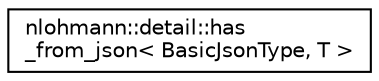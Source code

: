 digraph "Graphical Class Hierarchy"
{
  edge [fontname="Helvetica",fontsize="10",labelfontname="Helvetica",labelfontsize="10"];
  node [fontname="Helvetica",fontsize="10",shape=record];
  rankdir="LR";
  Node0 [label="nlohmann::detail::has\l_from_json\< BasicJsonType, T \>",height=0.2,width=0.4,color="black", fillcolor="white", style="filled",URL="$structnlohmann_1_1detail_1_1has__from__json.html"];
}

